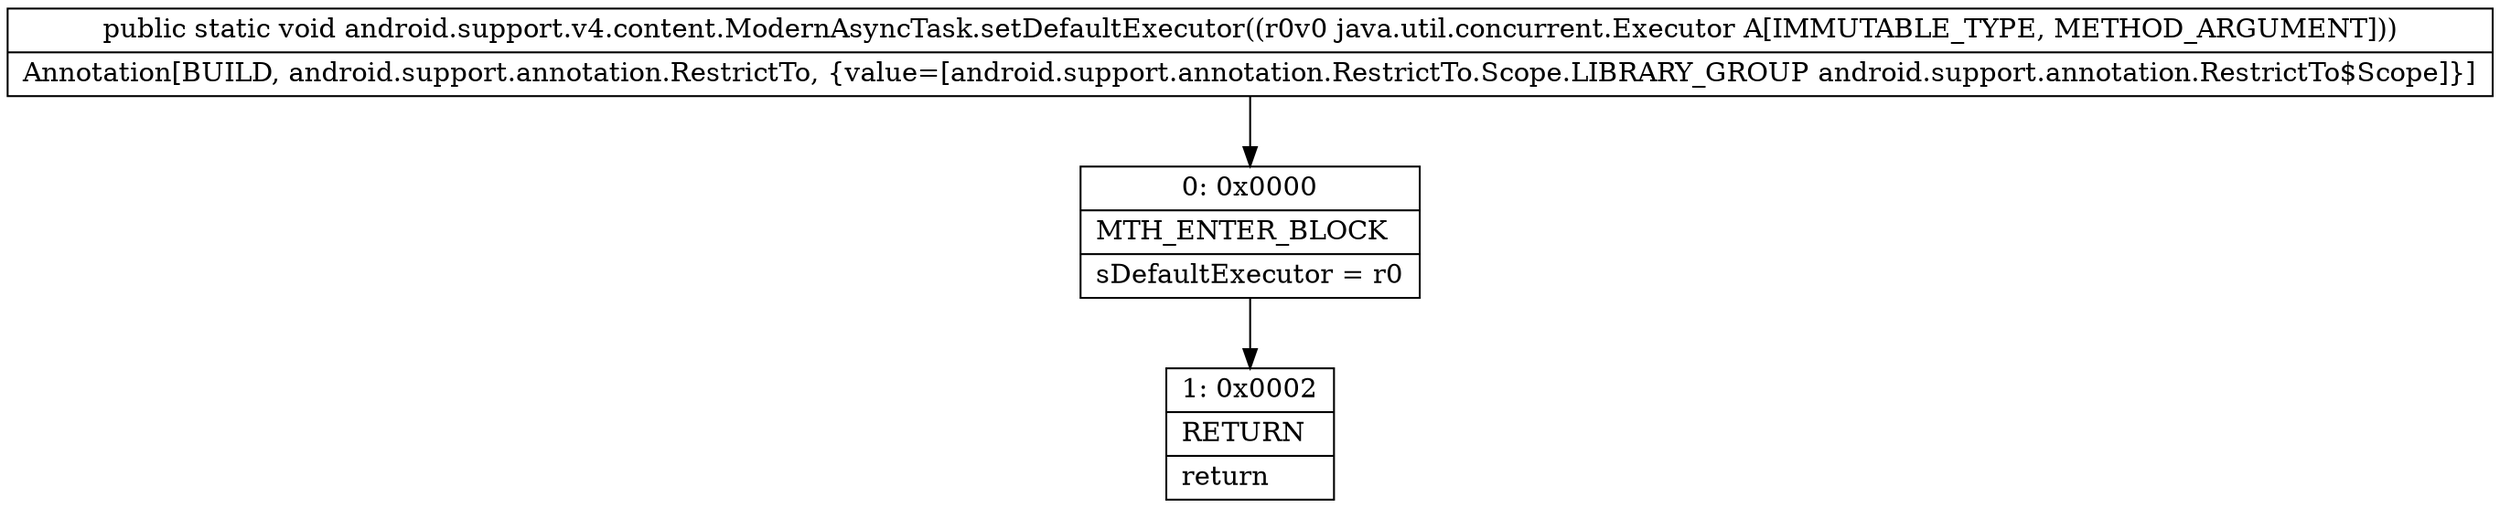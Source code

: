 digraph "CFG forandroid.support.v4.content.ModernAsyncTask.setDefaultExecutor(Ljava\/util\/concurrent\/Executor;)V" {
Node_0 [shape=record,label="{0\:\ 0x0000|MTH_ENTER_BLOCK\l|sDefaultExecutor = r0\l}"];
Node_1 [shape=record,label="{1\:\ 0x0002|RETURN\l|return\l}"];
MethodNode[shape=record,label="{public static void android.support.v4.content.ModernAsyncTask.setDefaultExecutor((r0v0 java.util.concurrent.Executor A[IMMUTABLE_TYPE, METHOD_ARGUMENT]))  | Annotation[BUILD, android.support.annotation.RestrictTo, \{value=[android.support.annotation.RestrictTo.Scope.LIBRARY_GROUP android.support.annotation.RestrictTo$Scope]\}]\l}"];
MethodNode -> Node_0;
Node_0 -> Node_1;
}

